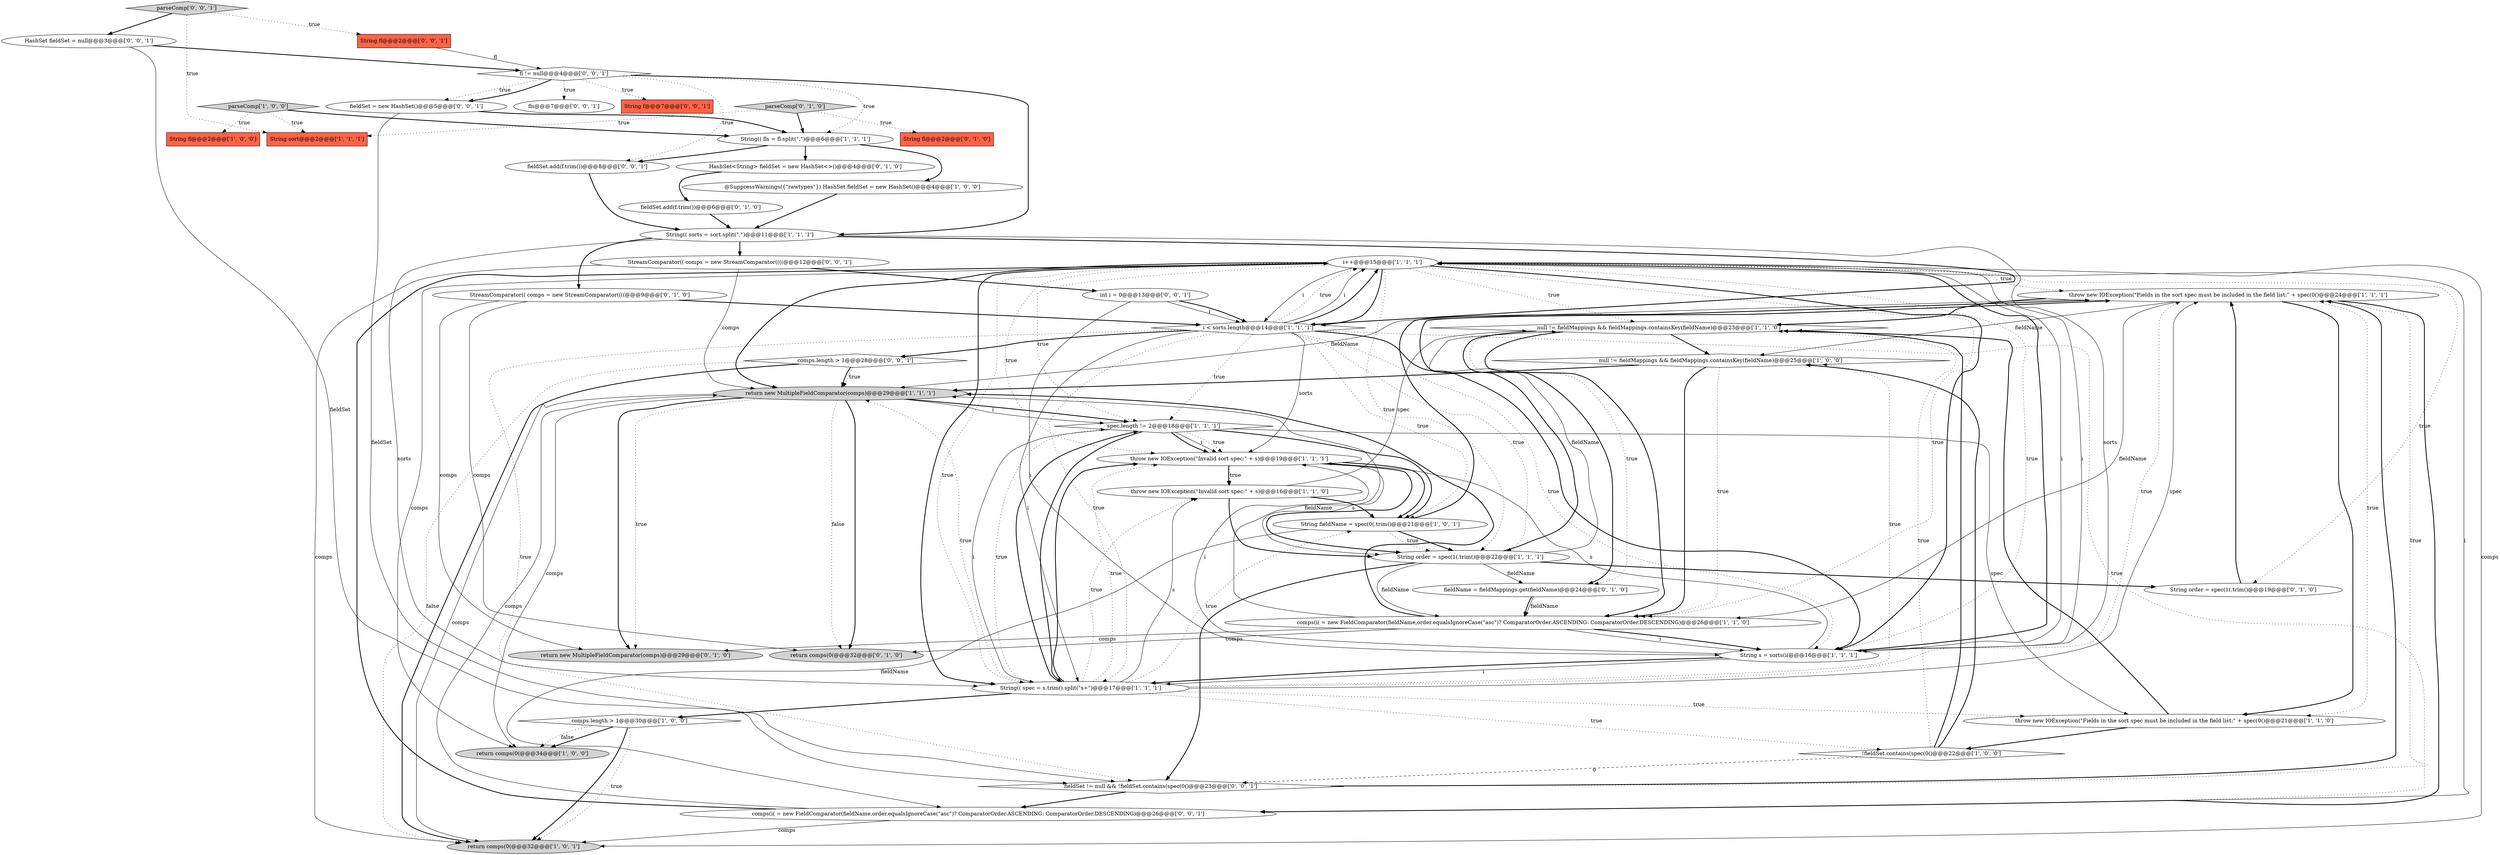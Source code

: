 digraph {
12 [style = filled, label = "i++@@@15@@@['1', '1', '1']", fillcolor = white, shape = ellipse image = "AAA0AAABBB1BBB"];
34 [style = filled, label = "fieldSet != null && !fieldSet.contains(spec(0()@@@23@@@['0', '0', '1']", fillcolor = white, shape = diamond image = "AAA0AAABBB3BBB"];
39 [style = filled, label = "fieldSet.add(f.trim())@@@8@@@['0', '0', '1']", fillcolor = white, shape = ellipse image = "AAA0AAABBB3BBB"];
18 [style = filled, label = "throw new IOException(\"Invalid sort spec:\" + s)@@@16@@@['1', '1', '0']", fillcolor = white, shape = ellipse image = "AAA0AAABBB1BBB"];
35 [style = filled, label = "fls@@@7@@@['0', '0', '1']", fillcolor = white, shape = ellipse image = "AAA0AAABBB3BBB"];
20 [style = filled, label = "throw new IOException(\"Fields in the sort spec must be included in the field list:\" + spec(0()@@@24@@@['1', '1', '1']", fillcolor = white, shape = ellipse image = "AAA0AAABBB1BBB"];
26 [style = filled, label = "return new MultipleFieldComparator(comps)@@@29@@@['0', '1', '0']", fillcolor = lightgray, shape = ellipse image = "AAA0AAABBB2BBB"];
41 [style = filled, label = "fieldSet = new HashSet()@@@5@@@['0', '0', '1']", fillcolor = white, shape = ellipse image = "AAA0AAABBB3BBB"];
14 [style = filled, label = "null != fieldMappings && fieldMappings.containsKey(fieldName)@@@23@@@['1', '1', '0']", fillcolor = white, shape = diamond image = "AAA0AAABBB1BBB"];
13 [style = filled, label = "String fl@@@2@@@['1', '0', '0']", fillcolor = tomato, shape = box image = "AAA0AAABBB1BBB"];
42 [style = filled, label = "comps(i( = new FieldComparator(fieldName,order.equalsIgnoreCase(\"asc\")? ComparatorOrder.ASCENDING: ComparatorOrder.DESCENDING)@@@26@@@['0', '0', '1']", fillcolor = white, shape = ellipse image = "AAA0AAABBB3BBB"];
11 [style = filled, label = "throw new IOException(\"Invalid sort spec:\" + s)@@@19@@@['1', '1', '1']", fillcolor = white, shape = ellipse image = "AAA0AAABBB1BBB"];
15 [style = filled, label = "String s = sorts(i(@@@16@@@['1', '1', '1']", fillcolor = white, shape = ellipse image = "AAA0AAABBB1BBB"];
5 [style = filled, label = "parseComp['1', '0', '0']", fillcolor = lightgray, shape = diamond image = "AAA0AAABBB1BBB"];
45 [style = filled, label = "comps.length > 1@@@28@@@['0', '0', '1']", fillcolor = white, shape = diamond image = "AAA0AAABBB3BBB"];
43 [style = filled, label = "HashSet fieldSet = null@@@3@@@['0', '0', '1']", fillcolor = white, shape = ellipse image = "AAA0AAABBB3BBB"];
27 [style = filled, label = "String fl@@@2@@@['0', '1', '0']", fillcolor = tomato, shape = box image = "AAA0AAABBB2BBB"];
32 [style = filled, label = "fieldSet.add(f.trim())@@@6@@@['0', '1', '0']", fillcolor = white, shape = ellipse image = "AAA0AAABBB2BBB"];
4 [style = filled, label = "String order = spec(1(.trim()@@@22@@@['1', '1', '1']", fillcolor = white, shape = ellipse image = "AAA0AAABBB1BBB"];
37 [style = filled, label = "String f@@@7@@@['0', '0', '1']", fillcolor = tomato, shape = box image = "AAA0AAABBB3BBB"];
33 [style = filled, label = "parseComp['0', '1', '0']", fillcolor = lightgray, shape = diamond image = "AAA0AAABBB2BBB"];
44 [style = filled, label = "String fl@@@2@@@['0', '0', '1']", fillcolor = tomato, shape = box image = "AAA0AAABBB3BBB"];
0 [style = filled, label = "String(( sorts = sort.split(\",\")@@@11@@@['1', '1', '1']", fillcolor = white, shape = ellipse image = "AAA0AAABBB1BBB"];
28 [style = filled, label = "StreamComparator(( comps = new StreamComparator((((@@@9@@@['0', '1', '0']", fillcolor = white, shape = ellipse image = "AAA0AAABBB2BBB"];
2 [style = filled, label = "!fieldSet.contains(spec(0()@@@22@@@['1', '0', '0']", fillcolor = white, shape = diamond image = "AAA0AAABBB1BBB"];
6 [style = filled, label = "null != fieldMappings && fieldMappings.containsKey(fieldName)@@@25@@@['1', '0', '0']", fillcolor = white, shape = diamond image = "AAA0AAABBB1BBB"];
46 [style = filled, label = "parseComp['0', '0', '1']", fillcolor = lightgray, shape = diamond image = "AAA0AAABBB3BBB"];
7 [style = filled, label = "String(( fls = fl.split(\",\")@@@6@@@['1', '1', '1']", fillcolor = white, shape = ellipse image = "AAA0AAABBB1BBB"];
9 [style = filled, label = "comps.length > 1@@@30@@@['1', '0', '0']", fillcolor = white, shape = diamond image = "AAA0AAABBB1BBB"];
16 [style = filled, label = "String fieldName = spec(0(.trim()@@@21@@@['1', '0', '1']", fillcolor = white, shape = ellipse image = "AAA0AAABBB1BBB"];
10 [style = filled, label = "i < sorts.length@@@14@@@['1', '1', '1']", fillcolor = white, shape = diamond image = "AAA0AAABBB1BBB"];
17 [style = filled, label = "return comps(0(@@@32@@@['1', '0', '1']", fillcolor = lightgray, shape = ellipse image = "AAA0AAABBB1BBB"];
29 [style = filled, label = "return comps(0(@@@32@@@['0', '1', '0']", fillcolor = lightgray, shape = ellipse image = "AAA0AAABBB2BBB"];
24 [style = filled, label = "String(( spec = s.trim().split(\"\s+\")@@@17@@@['1', '1', '1']", fillcolor = white, shape = ellipse image = "AAA0AAABBB1BBB"];
25 [style = filled, label = "fieldName = fieldMappings.get(fieldName)@@@24@@@['0', '1', '0']", fillcolor = white, shape = ellipse image = "AAA0AAABBB2BBB"];
36 [style = filled, label = "fl != null@@@4@@@['0', '0', '1']", fillcolor = white, shape = diamond image = "AAA0AAABBB3BBB"];
3 [style = filled, label = "return new MultipleFieldComparator(comps)@@@29@@@['1', '1', '1']", fillcolor = lightgray, shape = ellipse image = "AAA0AAABBB1BBB"];
1 [style = filled, label = "comps(i( = new FieldComparator(fieldName,order.equalsIgnoreCase(\"asc\")? ComparatorOrder.ASCENDING: ComparatorOrder.DESCENDING)@@@26@@@['1', '1', '0']", fillcolor = white, shape = ellipse image = "AAA0AAABBB1BBB"];
19 [style = filled, label = "return comps(0(@@@34@@@['1', '0', '0']", fillcolor = lightgray, shape = ellipse image = "AAA0AAABBB1BBB"];
22 [style = filled, label = "String sort@@@2@@@['1', '1', '1']", fillcolor = tomato, shape = box image = "AAA0AAABBB1BBB"];
21 [style = filled, label = "throw new IOException(\"Fields in the sort spec must be included in the field list:\" + spec(0()@@@21@@@['1', '1', '0']", fillcolor = white, shape = ellipse image = "AAA0AAABBB1BBB"];
23 [style = filled, label = "@SuppressWarnings({\"rawtypes\"}) HashSet fieldSet = new HashSet()@@@4@@@['1', '0', '0']", fillcolor = white, shape = ellipse image = "AAA0AAABBB1BBB"];
31 [style = filled, label = "String order = spec(1(.trim()@@@19@@@['0', '1', '0']", fillcolor = white, shape = ellipse image = "AAA0AAABBB2BBB"];
38 [style = filled, label = "StreamComparator(( comps = new StreamComparator((((@@@12@@@['0', '0', '1']", fillcolor = white, shape = ellipse image = "AAA0AAABBB3BBB"];
8 [style = filled, label = "spec.length != 2@@@18@@@['1', '1', '1']", fillcolor = white, shape = diamond image = "AAA0AAABBB1BBB"];
30 [style = filled, label = "HashSet<String> fieldSet = new HashSet<>()@@@4@@@['0', '1', '0']", fillcolor = white, shape = ellipse image = "AAA0AAABBB2BBB"];
40 [style = filled, label = "int i = 0@@@13@@@['0', '0', '1']", fillcolor = white, shape = ellipse image = "AAA0AAABBB3BBB"];
7->23 [style = bold, label=""];
8->11 [style = solid, label="i"];
11->4 [style = bold, label=""];
24->18 [style = solid, label="s"];
5->22 [style = dotted, label="true"];
10->12 [style = dotted, label="true"];
38->40 [style = bold, label=""];
20->21 [style = dotted, label="true"];
33->22 [style = dotted, label="true"];
11->16 [style = bold, label=""];
20->3 [style = solid, label="fieldName"];
10->45 [style = bold, label=""];
34->20 [style = bold, label=""];
12->24 [style = bold, label=""];
25->1 [style = bold, label=""];
12->10 [style = bold, label=""];
42->12 [style = bold, label=""];
4->1 [style = solid, label="fieldName"];
9->17 [style = bold, label=""];
28->26 [style = solid, label="comps"];
10->24 [style = dotted, label="true"];
34->20 [style = dotted, label="true"];
46->44 [style = dotted, label="true"];
12->14 [style = dotted, label="true"];
32->0 [style = bold, label=""];
10->15 [style = bold, label=""];
40->10 [style = solid, label="i"];
46->22 [style = dotted, label="true"];
12->24 [style = dotted, label="true"];
8->16 [style = bold, label=""];
0->24 [style = solid, label="sorts"];
8->11 [style = dotted, label="true"];
36->41 [style = dotted, label="true"];
34->42 [style = bold, label=""];
3->26 [style = dotted, label="true"];
12->15 [style = solid, label="i"];
16->4 [style = bold, label=""];
44->36 [style = solid, label="fl"];
24->20 [style = dotted, label="true"];
12->11 [style = dotted, label="true"];
24->11 [style = bold, label=""];
0->38 [style = bold, label=""];
11->18 [style = bold, label=""];
43->34 [style = solid, label="fieldSet"];
12->31 [style = dotted, label="true"];
2->14 [style = dotted, label="true"];
12->17 [style = solid, label="comps"];
41->34 [style = solid, label="fieldSet"];
42->12 [style = solid, label="i"];
10->16 [style = dotted, label="true"];
36->41 [style = bold, label=""];
24->8 [style = dotted, label="true"];
12->8 [style = dotted, label="true"];
12->4 [style = dotted, label="true"];
20->42 [style = bold, label=""];
10->42 [style = dotted, label="true"];
10->8 [style = dotted, label="true"];
3->29 [style = dotted, label="false"];
7->39 [style = bold, label=""];
3->8 [style = bold, label=""];
24->16 [style = dotted, label="true"];
1->15 [style = bold, label=""];
4->31 [style = bold, label=""];
28->10 [style = bold, label=""];
38->17 [style = solid, label="comps"];
12->1 [style = dotted, label="true"];
5->7 [style = bold, label=""];
3->17 [style = solid, label="comps"];
1->29 [style = solid, label="comps"];
46->43 [style = bold, label=""];
3->29 [style = bold, label=""];
9->19 [style = bold, label=""];
0->15 [style = solid, label="sorts"];
36->35 [style = dotted, label="true"];
4->34 [style = bold, label=""];
21->14 [style = bold, label=""];
15->24 [style = solid, label="i"];
11->4 [style = solid, label="s"];
4->14 [style = solid, label="fieldName"];
28->29 [style = solid, label="comps"];
8->24 [style = solid, label="i"];
15->12 [style = bold, label=""];
42->3 [style = solid, label="comps"];
1->26 [style = solid, label="comps"];
24->11 [style = dotted, label="true"];
36->7 [style = dotted, label="true"];
3->8 [style = solid, label="i"];
10->34 [style = dotted, label="true"];
6->1 [style = dotted, label="true"];
33->7 [style = bold, label=""];
45->3 [style = dotted, label="true"];
15->24 [style = bold, label=""];
1->3 [style = solid, label="fieldName"];
9->17 [style = dotted, label="true"];
23->0 [style = bold, label=""];
24->3 [style = dotted, label="true"];
4->25 [style = solid, label="fieldName"];
20->1 [style = solid, label="fieldName"];
1->15 [style = solid, label="i"];
14->25 [style = dotted, label="true"];
12->3 [style = bold, label=""];
36->39 [style = dotted, label="true"];
30->32 [style = bold, label=""];
6->3 [style = bold, label=""];
18->16 [style = bold, label=""];
31->20 [style = bold, label=""];
14->25 [style = bold, label=""];
43->36 [style = bold, label=""];
24->9 [style = bold, label=""];
2->6 [style = bold, label=""];
36->0 [style = bold, label=""];
42->17 [style = solid, label="comps"];
8->24 [style = bold, label=""];
24->8 [style = bold, label=""];
12->19 [style = solid, label="comps"];
6->1 [style = bold, label=""];
10->12 [style = solid, label="i"];
8->21 [style = solid, label="spec"];
38->3 [style = solid, label="comps"];
24->18 [style = dotted, label="true"];
18->14 [style = solid, label="spec"];
16->4 [style = dotted, label="true"];
25->1 [style = solid, label="fieldName"];
10->11 [style = solid, label="sorts"];
3->26 [style = bold, label=""];
12->15 [style = bold, label=""];
33->27 [style = dotted, label="true"];
24->2 [style = dotted, label="true"];
5->13 [style = dotted, label="true"];
10->24 [style = solid, label="i"];
12->15 [style = dotted, label="true"];
24->21 [style = dotted, label="true"];
12->20 [style = dotted, label="true"];
4->20 [style = bold, label=""];
16->42 [style = solid, label="fieldName"];
9->19 [style = dotted, label="false"];
21->2 [style = bold, label=""];
45->3 [style = bold, label=""];
10->12 [style = bold, label=""];
14->1 [style = bold, label=""];
0->10 [style = bold, label=""];
15->11 [style = solid, label="i"];
20->21 [style = bold, label=""];
8->11 [style = bold, label=""];
40->10 [style = bold, label=""];
2->34 [style = dashed, label="0"];
36->37 [style = dotted, label="true"];
1->3 [style = bold, label=""];
15->11 [style = solid, label="s"];
24->20 [style = solid, label="spec"];
40->15 [style = solid, label="i"];
10->4 [style = dotted, label="true"];
15->12 [style = solid, label="i"];
41->7 [style = bold, label=""];
45->17 [style = bold, label=""];
11->18 [style = dotted, label="true"];
14->6 [style = bold, label=""];
3->19 [style = solid, label="comps"];
16->20 [style = bold, label=""];
2->14 [style = bold, label=""];
0->28 [style = bold, label=""];
39->0 [style = bold, label=""];
20->6 [style = solid, label="fieldName"];
10->15 [style = dotted, label="true"];
45->17 [style = dotted, label="false"];
20->14 [style = bold, label=""];
12->10 [style = solid, label="i"];
7->30 [style = bold, label=""];
18->4 [style = bold, label=""];
24->6 [style = dotted, label="true"];
}
